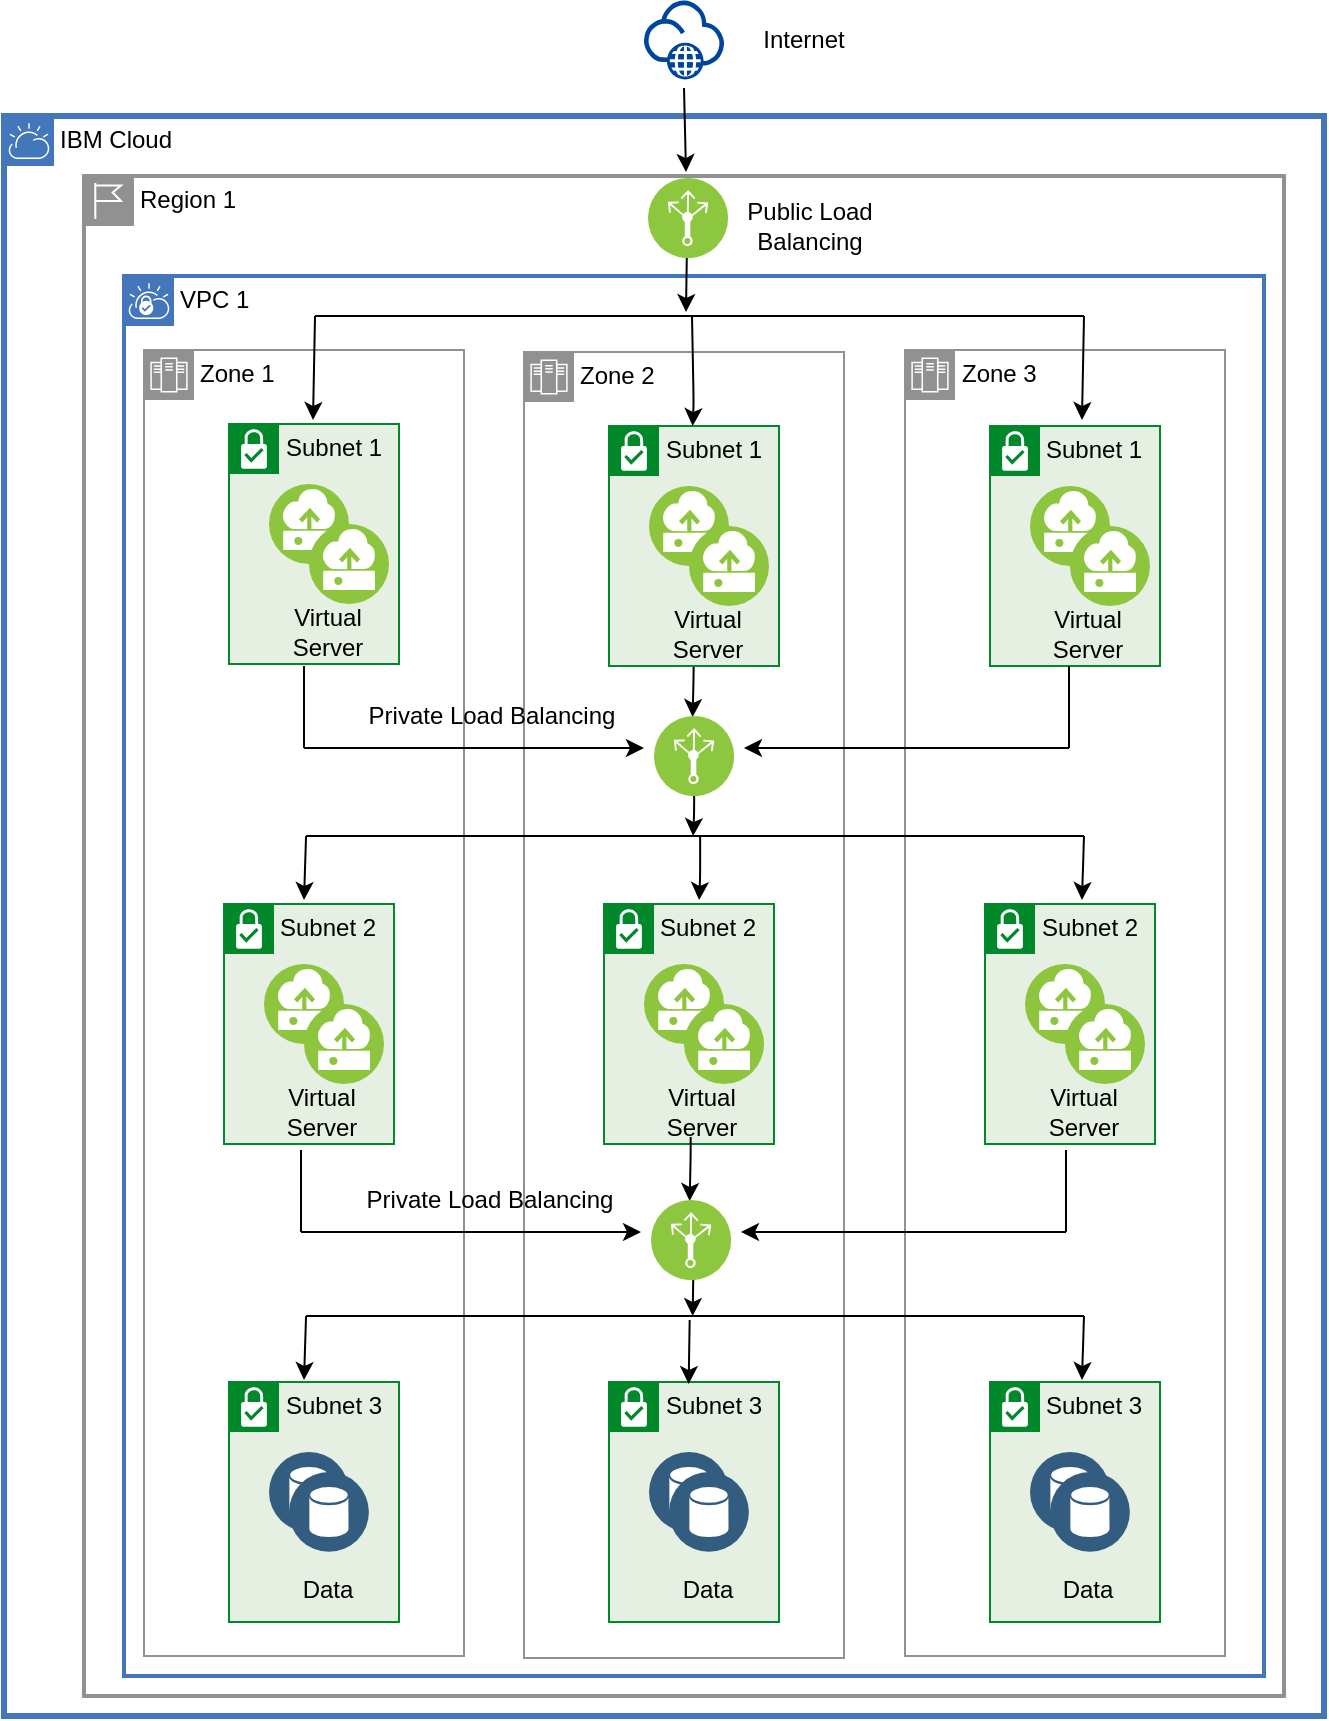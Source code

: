 <mxfile version="14.1.8" type="device"><diagram id="bMfHXcnNPN3_OucriJFl" name="Page-1"><mxGraphModel dx="1892" dy="1212" grid="1" gridSize="10" guides="1" tooltips="1" connect="1" arrows="1" fold="1" page="1" pageScale="1" pageWidth="850" pageHeight="1100" math="0" shadow="0"><root><mxCell id="0"/><mxCell id="1" parent="0"/><mxCell id="eAFBiKD7RNFGKM0IEdyn-159" value="" style="group" vertex="1" connectable="0" parent="1"><mxGeometry x="130" y="132" width="660" height="858" as="geometry"/></mxCell><mxCell id="eAFBiKD7RNFGKM0IEdyn-106" value="&lt;font color=&quot;#000000&quot;&gt;Zone 3&lt;/font&gt;" style="shape=mxgraph.ibm.box;prType=zone;fontStyle=0;verticalAlign=top;align=left;spacingLeft=32;spacingTop=4;rounded=0;whiteSpace=wrap;html=1;strokeColor=#919191;strokeWidth=1;dashed=0;container=0;spacing=-4;collapsible=0;expand=0;recursiveResize=0;fontSize=12;fontColor=#FFFFFF;fillColor=none;" vertex="1" parent="eAFBiKD7RNFGKM0IEdyn-159"><mxGeometry x="450.5" y="175" width="160" height="653" as="geometry"/></mxCell><mxCell id="55" value="&lt;font color=&quot;#000000&quot;&gt;Zone 2&lt;/font&gt;" style="shape=mxgraph.ibm.box;prType=zone;fontStyle=0;verticalAlign=top;align=left;spacingLeft=32;spacingTop=4;rounded=0;whiteSpace=wrap;html=1;strokeColor=#919191;strokeWidth=1;dashed=0;container=0;spacing=-4;collapsible=0;expand=0;recursiveResize=0;fontSize=12;fontColor=#FFFFFF;fillColor=none;" parent="eAFBiKD7RNFGKM0IEdyn-159" vertex="1"><mxGeometry x="260" y="176" width="160" height="653" as="geometry"/></mxCell><mxCell id="3" value="IBM Cloud" style="shape=mxgraph.ibm.box;prType=cloud;fontStyle=0;verticalAlign=top;align=left;spacingLeft=32;spacingTop=4;fillColor=none;rounded=0;whiteSpace=wrap;html=1;strokeColor=#4376BB;strokeWidth=3;dashed=0;container=0;spacing=-4;collapsible=0;expand=0;recursiveResize=0;fontSize=12;fontColor=#000000;" parent="eAFBiKD7RNFGKM0IEdyn-159" vertex="1"><mxGeometry y="58" width="660" height="800" as="geometry"/></mxCell><mxCell id="4" value="Region 1" style="shape=mxgraph.ibm.box;prType=region;fontStyle=0;verticalAlign=top;align=left;spacingLeft=32;spacingTop=4;fillColor=none;rounded=0;whiteSpace=wrap;html=1;strokeColor=#919191;strokeWidth=2;dashed=0;container=0;spacing=-4;collapsible=0;expand=0;recursiveResize=0;fontSize=12;fontColor=#000000;" parent="eAFBiKD7RNFGKM0IEdyn-159" vertex="1"><mxGeometry x="40" y="88" width="600" height="760" as="geometry"/></mxCell><mxCell id="6" value="VPC 1" style="shape=mxgraph.ibm.box;prType=vpc;fontStyle=0;verticalAlign=top;align=left;spacingLeft=32;spacingTop=4;fillColor=none;rounded=0;whiteSpace=wrap;html=1;strokeColor=#4376BB;strokeWidth=2;dashed=0;container=0;spacing=-4;collapsible=0;expand=0;recursiveResize=0;fontSize=12;fontColor=#000000;" parent="eAFBiKD7RNFGKM0IEdyn-159" vertex="1"><mxGeometry x="60" y="138" width="570" height="700" as="geometry"/></mxCell><mxCell id="9" value="&lt;font color=&quot;#000000&quot;&gt;Zone 1&lt;/font&gt;" style="shape=mxgraph.ibm.box;prType=zone;fontStyle=0;verticalAlign=top;align=left;spacingLeft=32;spacingTop=4;rounded=0;whiteSpace=wrap;html=1;strokeColor=#919191;strokeWidth=1;dashed=0;container=0;spacing=-4;collapsible=0;expand=0;recursiveResize=0;fontSize=12;fontColor=#FFFFFF;fillColor=none;" parent="eAFBiKD7RNFGKM0IEdyn-159" vertex="1"><mxGeometry x="70" y="175" width="160" height="653" as="geometry"/></mxCell><mxCell id="eAFBiKD7RNFGKM0IEdyn-119" value="" style="endArrow=classic;html=1;strokeColor=#000000;strokeWidth=1;fontSize=12;fontColor=#FFFFFF;" edge="1" parent="eAFBiKD7RNFGKM0IEdyn-159"><mxGeometry width="50" height="50" relative="1" as="geometry"><mxPoint x="345.08" y="386" as="sourcePoint"/><mxPoint x="344.58" y="418" as="targetPoint"/><Array as="points"><mxPoint x="345.08" y="406"/></Array></mxGeometry></mxCell><mxCell id="eAFBiKD7RNFGKM0IEdyn-107" value="" style="endArrow=classic;html=1;strokeColor=#000000;strokeWidth=1;fontSize=12;fontColor=#FFFFFF;" edge="1" parent="eAFBiKD7RNFGKM0IEdyn-159"><mxGeometry width="50" height="50" relative="1" as="geometry"><mxPoint x="344.83" y="626" as="sourcePoint"/><mxPoint x="344.33" y="658" as="targetPoint"/></mxGeometry></mxCell><mxCell id="eAFBiKD7RNFGKM0IEdyn-142" value="" style="endArrow=classic;html=1;strokeColor=#000000;strokeWidth=1;fontSize=12;fontColor=#FFFFFF;" edge="1" parent="eAFBiKD7RNFGKM0IEdyn-159"><mxGeometry width="50" height="50" as="geometry"><mxPoint x="344.83" y="326.5" as="sourcePoint"/><mxPoint x="344.33" y="358.5" as="targetPoint"/><Array as="points"><mxPoint x="344.83" y="336.5"/></Array></mxGeometry></mxCell><mxCell id="7" value="" style="aspect=fixed;perimeter=ellipsePerimeter;html=1;align=center;shadow=0;dashed=0;fontColor=#4277BB;labelBackgroundColor=#ffffff;fontSize=12;spacingTop=3;image;image=img/lib/ibm/vpc/Internet.svg;strokeColor=#0000FF;strokeWidth=1;fillColor=#B3B3B3;" parent="eAFBiKD7RNFGKM0IEdyn-159" vertex="1"><mxGeometry x="320" width="40" height="40" as="geometry"/></mxCell><mxCell id="101" value="" style="endArrow=classic;html=1;strokeColor=#000000;strokeWidth=1;fontSize=12;fontColor=#FFFFFF;" parent="eAFBiKD7RNFGKM0IEdyn-159" edge="1"><mxGeometry x="100" width="50" height="50" as="geometry"><mxPoint x="341.5" y="121" as="sourcePoint"/><mxPoint x="341" y="156" as="targetPoint"/></mxGeometry></mxCell><mxCell id="102" value="" style="endArrow=classic;html=1;strokeColor=#000000;strokeWidth=1;fontSize=12;fontColor=#FFFFFF;exitX=0.5;exitY=1;exitDx=0;exitDy=0;" parent="eAFBiKD7RNFGKM0IEdyn-159" edge="1"><mxGeometry x="100" width="50" height="50" as="geometry"><mxPoint x="340" y="44" as="sourcePoint"/><mxPoint x="341" y="86" as="targetPoint"/></mxGeometry></mxCell><mxCell id="103" value="Internet" style="text;html=1;strokeColor=none;fillColor=none;align=center;verticalAlign=middle;whiteSpace=wrap;rounded=0;fontSize=12;" parent="eAFBiKD7RNFGKM0IEdyn-159" vertex="1"><mxGeometry x="360" y="10" width="80" height="20" as="geometry"/></mxCell><mxCell id="5" value="Public Load Balancing" style="text;html=1;strokeColor=none;fillColor=none;align=center;verticalAlign=middle;whiteSpace=wrap;rounded=0;fontSize=12;" parent="eAFBiKD7RNFGKM0IEdyn-159" vertex="1"><mxGeometry x="363" y="103" width="80" height="20" as="geometry"/></mxCell><mxCell id="3Z4aaOJt_DQNLJYjF0p8-104" value="" style="aspect=fixed;perimeter=ellipsePerimeter;html=1;align=center;shadow=0;dashed=0;fontColor=#4277BB;labelBackgroundColor=#ffffff;fontSize=12;spacingTop=3;image;image=img/lib/ibm/infrastructure/load_balancing_routing.svg;strokeColor=#0000FF;fillColor=#B3B3B3;strokeWidth=1;" parent="eAFBiKD7RNFGKM0IEdyn-159" vertex="1"><mxGeometry x="317" y="89" width="50" height="40" as="geometry"/></mxCell><mxCell id="47" value="&lt;font color=&quot;#000000&quot;&gt;Private Load Balancing&lt;/font&gt;" style="text;html=1;strokeColor=none;fillColor=none;align=center;verticalAlign=middle;whiteSpace=wrap;rounded=0;fontSize=12;fontColor=#FFFFFF;" parent="eAFBiKD7RNFGKM0IEdyn-159" vertex="1"><mxGeometry x="179" y="338" width="130" height="40" as="geometry"/></mxCell><mxCell id="3Z4aaOJt_DQNLJYjF0p8-105" value="" style="group" parent="eAFBiKD7RNFGKM0IEdyn-159" vertex="1" connectable="0"><mxGeometry x="119" y="208" width="85" height="120" as="geometry"/></mxCell><mxCell id="28" value="" style="group" parent="3Z4aaOJt_DQNLJYjF0p8-105" vertex="1" connectable="0"><mxGeometry width="85" height="120" as="geometry"/></mxCell><mxCell id="29" value="" style="group" parent="28" vertex="1" connectable="0"><mxGeometry width="85" height="120" as="geometry"/></mxCell><mxCell id="30" value="" style="group;container=1;" parent="29" vertex="1" connectable="0"><mxGeometry width="85" height="120" as="geometry"/></mxCell><mxCell id="31" value="" style="group" parent="30" vertex="1" connectable="0"><mxGeometry x="-6.5" y="4" width="85" height="120" as="geometry"/></mxCell><mxCell id="32" value="" style="group" parent="31" vertex="1" connectable="0"><mxGeometry width="85" height="120" as="geometry"/></mxCell><mxCell id="33" value="&lt;font color=&quot;#000000&quot;&gt;Subnet 1&lt;/font&gt;" style="shape=mxgraph.ibm.box;prType=subnet;fontStyle=0;verticalAlign=top;align=left;spacingLeft=32;spacingTop=4;fillColor=#E6F0E2;rounded=0;whiteSpace=wrap;html=1;strokeColor=#00882B;strokeWidth=1;dashed=0;container=1;spacing=-4;collapsible=0;expand=0;recursiveResize=0;fontSize=12;fontColor=#FFFFFF;" parent="32" vertex="1"><mxGeometry width="85" height="120" as="geometry"/></mxCell><mxCell id="34" value="" style="group" parent="32" vertex="1" connectable="0"><mxGeometry x="15" y="30" width="70" height="80" as="geometry"/></mxCell><mxCell id="35" value="" style="aspect=fixed;perimeter=ellipsePerimeter;html=1;align=center;shadow=0;dashed=0;fontColor=#4277BB;labelBackgroundColor=#ffffff;fontSize=12;spacingTop=3;image;image=img/lib/ibm/vpc/Instance.svg;strokeColor=#0000FF;fillColor=#B3B3B3;" parent="34" vertex="1"><mxGeometry width="50" height="40" as="geometry"/></mxCell><mxCell id="36" value="" style="aspect=fixed;perimeter=ellipsePerimeter;html=1;align=center;shadow=0;dashed=0;fontColor=#4277BB;labelBackgroundColor=#ffffff;fontSize=12;spacingTop=3;image;image=img/lib/ibm/vpc/Instance.svg;strokeColor=#0000FF;fillColor=#B3B3B3;" parent="34" vertex="1"><mxGeometry x="20" y="20" width="50" height="40" as="geometry"/></mxCell><mxCell id="37" value="&lt;font color=&quot;#000000&quot;&gt;Virtual Server&lt;/font&gt;" style="text;html=1;strokeColor=none;fillColor=none;align=center;verticalAlign=middle;whiteSpace=wrap;rounded=0;fontSize=12;fontColor=#FFFFFF;" parent="34" vertex="1"><mxGeometry x="14" y="64" width="40" height="20" as="geometry"/></mxCell><mxCell id="3Z4aaOJt_DQNLJYjF0p8-107" value="" style="group" parent="eAFBiKD7RNFGKM0IEdyn-159" vertex="1" connectable="0"><mxGeometry x="154.5" y="158" width="385.5" height="52" as="geometry"/></mxCell><mxCell id="100" value="" style="endArrow=none;html=1;strokeColor=#000000;strokeWidth=1;fontSize=12;fontColor=#FFFFFF;" parent="3Z4aaOJt_DQNLJYjF0p8-107" edge="1"><mxGeometry width="50" height="50" relative="1" as="geometry"><mxPoint x="1.012" as="sourcePoint"/><mxPoint x="385.5" as="targetPoint"/></mxGeometry></mxCell><mxCell id="97" value="" style="endArrow=classic;html=1;strokeColor=#000000;strokeWidth=1;fontSize=12;fontColor=#FFFFFF;" parent="3Z4aaOJt_DQNLJYjF0p8-107" edge="1"><mxGeometry width="50" height="50" relative="1" as="geometry"><mxPoint x="385.5" as="sourcePoint"/><mxPoint x="384.488" y="52" as="targetPoint"/></mxGeometry></mxCell><mxCell id="51" value="" style="endArrow=classic;html=1;strokeColor=#000000;strokeWidth=1;fontSize=12;fontColor=#FFFFFF;" parent="3Z4aaOJt_DQNLJYjF0p8-107" edge="1"><mxGeometry width="50" height="50" relative="1" as="geometry"><mxPoint x="1.012" as="sourcePoint"/><mxPoint y="52" as="targetPoint"/></mxGeometry></mxCell><mxCell id="3Z4aaOJt_DQNLJYjF0p8-108" value="" style="group" parent="eAFBiKD7RNFGKM0IEdyn-159" vertex="1" connectable="0"><mxGeometry x="150" y="658" width="390" height="32" as="geometry"/></mxCell><mxCell id="3Z4aaOJt_DQNLJYjF0p8-109" value="" style="endArrow=none;html=1;strokeColor=#000000;strokeWidth=1;fontSize=12;fontColor=#FFFFFF;" parent="3Z4aaOJt_DQNLJYjF0p8-108" edge="1"><mxGeometry width="50" height="50" relative="1" as="geometry"><mxPoint x="1.024" as="sourcePoint"/><mxPoint x="390" as="targetPoint"/></mxGeometry></mxCell><mxCell id="3Z4aaOJt_DQNLJYjF0p8-110" value="" style="endArrow=classic;html=1;strokeColor=#000000;strokeWidth=1;fontSize=12;fontColor=#FFFFFF;" parent="3Z4aaOJt_DQNLJYjF0p8-108" edge="1"><mxGeometry width="50" height="50" relative="1" as="geometry"><mxPoint x="390" as="sourcePoint"/><mxPoint x="388.976" y="32" as="targetPoint"/></mxGeometry></mxCell><mxCell id="3Z4aaOJt_DQNLJYjF0p8-112" value="" style="endArrow=classic;html=1;strokeColor=#000000;strokeWidth=1;fontSize=12;fontColor=#FFFFFF;" parent="3Z4aaOJt_DQNLJYjF0p8-108" edge="1"><mxGeometry width="50" height="50" relative="1" as="geometry"><mxPoint x="1.024" as="sourcePoint"/><mxPoint y="32" as="targetPoint"/></mxGeometry></mxCell><mxCell id="3Z4aaOJt_DQNLJYjF0p8-113" value="" style="group" parent="eAFBiKD7RNFGKM0IEdyn-159" vertex="1" connectable="0"><mxGeometry x="309" y="213" width="85" height="120" as="geometry"/></mxCell><mxCell id="74" value="" style="group" parent="3Z4aaOJt_DQNLJYjF0p8-113" vertex="1" connectable="0"><mxGeometry width="85" height="120" as="geometry"/></mxCell><mxCell id="75" value="" style="group" parent="74" vertex="1" connectable="0"><mxGeometry width="85" height="120" as="geometry"/></mxCell><mxCell id="76" value="" style="group;container=1;" parent="75" vertex="1" connectable="0"><mxGeometry width="85" height="120" as="geometry"/></mxCell><mxCell id="77" value="" style="group" parent="76" vertex="1" connectable="0"><mxGeometry x="-6.5" width="85" height="120" as="geometry"/></mxCell><mxCell id="78" value="" style="group" parent="77" vertex="1" connectable="0"><mxGeometry width="85" height="120" as="geometry"/></mxCell><mxCell id="79" value="&lt;font color=&quot;#000000&quot;&gt;Subnet 1&lt;/font&gt;" style="shape=mxgraph.ibm.box;prType=subnet;fontStyle=0;verticalAlign=top;align=left;spacingLeft=32;spacingTop=4;fillColor=#E6F0E2;rounded=0;whiteSpace=wrap;html=1;strokeColor=#00882B;strokeWidth=1;dashed=0;container=1;spacing=-4;collapsible=0;expand=0;recursiveResize=0;fontSize=12;fontColor=#FFFFFF;" parent="78" vertex="1"><mxGeometry width="85" height="120" as="geometry"/></mxCell><mxCell id="80" value="" style="group" parent="78" vertex="1" connectable="0"><mxGeometry x="15" y="30" width="70" height="80" as="geometry"/></mxCell><mxCell id="81" value="" style="aspect=fixed;perimeter=ellipsePerimeter;html=1;align=center;shadow=0;dashed=0;fontColor=#4277BB;labelBackgroundColor=#ffffff;fontSize=12;spacingTop=3;image;image=img/lib/ibm/vpc/Instance.svg;strokeColor=#0000FF;fillColor=#B3B3B3;" parent="80" vertex="1"><mxGeometry width="50" height="40" as="geometry"/></mxCell><mxCell id="82" value="" style="aspect=fixed;perimeter=ellipsePerimeter;html=1;align=center;shadow=0;dashed=0;fontColor=#4277BB;labelBackgroundColor=#ffffff;fontSize=12;spacingTop=3;image;image=img/lib/ibm/vpc/Instance.svg;strokeColor=#0000FF;fillColor=#B3B3B3;" parent="80" vertex="1"><mxGeometry x="20" y="20" width="50" height="40" as="geometry"/></mxCell><mxCell id="83" value="&lt;font color=&quot;#000000&quot;&gt;Virtual Server&lt;/font&gt;" style="text;html=1;strokeColor=none;fillColor=none;align=center;verticalAlign=middle;whiteSpace=wrap;rounded=0;fontSize=12;fontColor=#FFFFFF;" parent="80" vertex="1"><mxGeometry x="14" y="64" width="40" height="20" as="geometry"/></mxCell><mxCell id="3Z4aaOJt_DQNLJYjF0p8-114" value="" style="group" parent="eAFBiKD7RNFGKM0IEdyn-159" vertex="1" connectable="0"><mxGeometry x="150" y="418" width="390" height="32" as="geometry"/></mxCell><mxCell id="3Z4aaOJt_DQNLJYjF0p8-115" value="" style="endArrow=none;html=1;strokeColor=#000000;strokeWidth=1;fontSize=12;fontColor=#FFFFFF;" parent="3Z4aaOJt_DQNLJYjF0p8-114" edge="1"><mxGeometry width="50" height="50" relative="1" as="geometry"><mxPoint x="1.024" as="sourcePoint"/><mxPoint x="390" as="targetPoint"/></mxGeometry></mxCell><mxCell id="3Z4aaOJt_DQNLJYjF0p8-116" value="" style="endArrow=classic;html=1;strokeColor=#000000;strokeWidth=1;fontSize=12;fontColor=#FFFFFF;" parent="3Z4aaOJt_DQNLJYjF0p8-114" edge="1"><mxGeometry width="50" height="50" relative="1" as="geometry"><mxPoint x="390" as="sourcePoint"/><mxPoint x="388.976" y="32" as="targetPoint"/></mxGeometry></mxCell><mxCell id="3Z4aaOJt_DQNLJYjF0p8-117" value="" style="endArrow=classic;html=1;strokeColor=#000000;strokeWidth=1;fontSize=12;fontColor=#FFFFFF;" parent="3Z4aaOJt_DQNLJYjF0p8-114" edge="1"><mxGeometry width="50" height="50" relative="1" as="geometry"><mxPoint x="1.024" as="sourcePoint"/><mxPoint y="32" as="targetPoint"/></mxGeometry></mxCell><mxCell id="3Z4aaOJt_DQNLJYjF0p8-123" value="" style="group" parent="eAFBiKD7RNFGKM0IEdyn-159" vertex="1" connectable="0"><mxGeometry x="120" y="452" width="275" height="120" as="geometry"/></mxCell><mxCell id="38" value="" style="group" parent="3Z4aaOJt_DQNLJYjF0p8-123" vertex="1" connectable="0"><mxGeometry width="85" height="120" as="geometry"/></mxCell><mxCell id="39" value="" style="group;container=1;" parent="38" vertex="1" connectable="0"><mxGeometry width="85" height="120" as="geometry"/></mxCell><mxCell id="40" value="" style="group" parent="39" vertex="1" connectable="0"><mxGeometry width="85" height="120" as="geometry"/></mxCell><mxCell id="41" value="" style="group" parent="40" vertex="1" connectable="0"><mxGeometry x="-10" width="85" height="120" as="geometry"/></mxCell><mxCell id="42" value="&lt;font color=&quot;#000000&quot;&gt;Subnet 2&lt;/font&gt;" style="shape=mxgraph.ibm.box;prType=subnet;fontStyle=0;verticalAlign=top;align=left;spacingLeft=32;spacingTop=4;fillColor=#E6F0E2;rounded=0;whiteSpace=wrap;html=1;strokeColor=#00882B;strokeWidth=1;dashed=0;container=1;spacing=-4;collapsible=0;expand=0;recursiveResize=0;fontSize=12;fontColor=#FFFFFF;" parent="41" vertex="1"><mxGeometry width="85" height="120" as="geometry"/></mxCell><mxCell id="43" value="" style="group" parent="41" vertex="1" connectable="0"><mxGeometry x="15" y="30" width="70" height="80" as="geometry"/></mxCell><mxCell id="44" value="" style="aspect=fixed;perimeter=ellipsePerimeter;html=1;align=center;shadow=0;dashed=0;fontColor=#4277BB;labelBackgroundColor=#ffffff;fontSize=12;spacingTop=3;image;image=img/lib/ibm/vpc/Instance.svg;strokeColor=#0000FF;fillColor=#B3B3B3;" parent="43" vertex="1"><mxGeometry width="50" height="40" as="geometry"/></mxCell><mxCell id="45" value="" style="aspect=fixed;perimeter=ellipsePerimeter;html=1;align=center;shadow=0;dashed=0;fontColor=#4277BB;labelBackgroundColor=#ffffff;fontSize=12;spacingTop=3;image;image=img/lib/ibm/vpc/Instance.svg;strokeColor=#0000FF;fillColor=#B3B3B3;" parent="43" vertex="1"><mxGeometry x="20" y="20" width="50" height="40" as="geometry"/></mxCell><mxCell id="46" value="&lt;font color=&quot;#000000&quot;&gt;Virtual Server&lt;/font&gt;" style="text;html=1;strokeColor=none;fillColor=none;align=center;verticalAlign=middle;whiteSpace=wrap;rounded=0;fontSize=12;fontColor=#FFFFFF;" parent="43" vertex="1"><mxGeometry x="14" y="64" width="40" height="20" as="geometry"/></mxCell><mxCell id="84" value="" style="group" parent="3Z4aaOJt_DQNLJYjF0p8-123" vertex="1" connectable="0"><mxGeometry x="190" width="85" height="120" as="geometry"/></mxCell><mxCell id="85" value="" style="group;container=1;" parent="84" vertex="1" connectable="0"><mxGeometry width="85" height="120" as="geometry"/></mxCell><mxCell id="86" value="" style="group" parent="85" vertex="1" connectable="0"><mxGeometry width="85" height="120" as="geometry"/></mxCell><mxCell id="87" value="" style="group" parent="86" vertex="1" connectable="0"><mxGeometry x="-10" width="85" height="120" as="geometry"/></mxCell><mxCell id="88" value="&lt;font color=&quot;#000000&quot;&gt;Subnet 2&lt;/font&gt;" style="shape=mxgraph.ibm.box;prType=subnet;fontStyle=0;verticalAlign=top;align=left;spacingLeft=32;spacingTop=4;fillColor=#E6F0E2;rounded=0;whiteSpace=wrap;html=1;strokeColor=#00882B;strokeWidth=1;dashed=0;container=1;spacing=-4;collapsible=0;expand=0;recursiveResize=0;fontSize=12;fontColor=#FFFFFF;" parent="87" vertex="1"><mxGeometry width="85" height="120" as="geometry"/></mxCell><mxCell id="89" value="" style="group" parent="87" vertex="1" connectable="0"><mxGeometry x="15" y="30" width="70" height="80" as="geometry"/></mxCell><mxCell id="90" value="" style="aspect=fixed;perimeter=ellipsePerimeter;html=1;align=center;shadow=0;dashed=0;fontColor=#4277BB;labelBackgroundColor=#ffffff;fontSize=12;spacingTop=3;image;image=img/lib/ibm/vpc/Instance.svg;strokeColor=#0000FF;fillColor=#B3B3B3;" parent="89" vertex="1"><mxGeometry width="50" height="40" as="geometry"/></mxCell><mxCell id="91" value="" style="aspect=fixed;perimeter=ellipsePerimeter;html=1;align=center;shadow=0;dashed=0;fontColor=#4277BB;labelBackgroundColor=#ffffff;fontSize=12;spacingTop=3;image;image=img/lib/ibm/vpc/Instance.svg;strokeColor=#0000FF;fillColor=#B3B3B3;" parent="89" vertex="1"><mxGeometry x="20" y="20" width="50" height="40" as="geometry"/></mxCell><mxCell id="92" value="&lt;font color=&quot;#000000&quot;&gt;Virtual Server&lt;/font&gt;" style="text;html=1;strokeColor=none;fillColor=none;align=center;verticalAlign=middle;whiteSpace=wrap;rounded=0;fontSize=12;fontColor=#FFFFFF;" parent="89" vertex="1"><mxGeometry x="14" y="64" width="40" height="20" as="geometry"/></mxCell><mxCell id="13" value="" style="aspect=fixed;perimeter=ellipsePerimeter;html=1;align=center;shadow=0;dashed=0;fontColor=#4277BB;labelBackgroundColor=#ffffff;fontSize=12;spacingTop=3;image;image=img/lib/ibm/infrastructure/load_balancing_routing.svg;strokeColor=#0000FF;fillColor=#B3B3B3;strokeWidth=1;" parent="eAFBiKD7RNFGKM0IEdyn-159" vertex="1"><mxGeometry x="320" y="358" width="50" height="40" as="geometry"/></mxCell><mxCell id="3Z4aaOJt_DQNLJYjF0p8-136" value="" style="group" parent="eAFBiKD7RNFGKM0IEdyn-159" vertex="1" connectable="0"><mxGeometry x="150" y="333" width="170" height="41" as="geometry"/></mxCell><mxCell id="3Z4aaOJt_DQNLJYjF0p8-134" value="" style="endArrow=none;html=1;strokeColor=#000000;strokeWidth=1;fontSize=12;fontColor=#FFFFFF;" parent="3Z4aaOJt_DQNLJYjF0p8-136" edge="1"><mxGeometry width="50" height="50" relative="1" as="geometry"><mxPoint as="sourcePoint"/><mxPoint y="41" as="targetPoint"/></mxGeometry></mxCell><mxCell id="3Z4aaOJt_DQNLJYjF0p8-135" value="" style="endArrow=classic;html=1;strokeColor=#000000;strokeWidth=1;fontSize=12;fontColor=#FFFFFF;" parent="3Z4aaOJt_DQNLJYjF0p8-136" edge="1"><mxGeometry width="50" height="50" relative="1" as="geometry"><mxPoint y="41" as="sourcePoint"/><mxPoint x="170" y="41" as="targetPoint"/></mxGeometry></mxCell><mxCell id="3Z4aaOJt_DQNLJYjF0p8-149" value="" style="group" parent="eAFBiKD7RNFGKM0IEdyn-159" vertex="1" connectable="0"><mxGeometry x="118.5" y="691" width="275" height="120" as="geometry"/></mxCell><mxCell id="18" value="" style="group;container=1;" parent="3Z4aaOJt_DQNLJYjF0p8-149" vertex="1" connectable="0"><mxGeometry width="85" height="120" as="geometry"/></mxCell><mxCell id="19" value="" style="group" parent="18" vertex="1" connectable="0"><mxGeometry x="-6" width="85" height="120" as="geometry"/></mxCell><mxCell id="20" value="" style="group" parent="19" vertex="1" connectable="0"><mxGeometry width="85" height="120" as="geometry"/></mxCell><mxCell id="21" value="" style="group" parent="20" vertex="1" connectable="0"><mxGeometry width="85" height="120" as="geometry"/></mxCell><mxCell id="22" value="&lt;font color=&quot;#000000&quot;&gt;Subnet 3&lt;/font&gt;" style="shape=mxgraph.ibm.box;prType=subnet;fontStyle=0;verticalAlign=top;align=left;spacingLeft=32;spacingTop=4;fillColor=#E6F0E2;rounded=0;whiteSpace=wrap;html=1;strokeColor=#00882B;strokeWidth=1;dashed=0;container=1;spacing=-4;collapsible=0;expand=0;recursiveResize=0;fontSize=12;fontColor=#FFFFFF;" parent="21" vertex="1"><mxGeometry width="85" height="120" as="geometry"/></mxCell><mxCell id="23" value="" style="group" parent="22" vertex="1" connectable="0"><mxGeometry x="15" y="35" width="60" height="50" as="geometry"/></mxCell><mxCell id="24" value="" style="aspect=fixed;perimeter=ellipsePerimeter;html=1;align=center;shadow=0;dashed=0;fontColor=#4277BB;labelBackgroundColor=#ffffff;fontSize=12;spacingTop=3;image;image=img/lib/ibm/data/data_services.svg;strokeColor=#0000FF;fillColor=#B3B3B3;" parent="23" vertex="1"><mxGeometry width="50" height="40" as="geometry"/></mxCell><mxCell id="25" value="" style="aspect=fixed;perimeter=ellipsePerimeter;html=1;align=center;shadow=0;dashed=0;fontColor=#4277BB;labelBackgroundColor=#ffffff;fontSize=12;spacingTop=3;image;image=img/lib/ibm/data/data_services.svg;strokeColor=#0000FF;fillColor=#B3B3B3;" parent="23" vertex="1"><mxGeometry x="10" y="10" width="50" height="40" as="geometry"/></mxCell><mxCell id="26" value="" style="group" parent="21" vertex="1" connectable="0"><mxGeometry x="15" y="30" width="70" height="80" as="geometry"/></mxCell><mxCell id="27" value="&lt;font color=&quot;#000000&quot;&gt;Data&lt;/font&gt;" style="text;html=1;strokeColor=none;fillColor=none;align=center;verticalAlign=middle;whiteSpace=wrap;rounded=0;fontSize=12;fontColor=#FFFFFF;" parent="26" vertex="1"><mxGeometry x="14" y="64" width="40" height="20" as="geometry"/></mxCell><mxCell id="64" value="" style="group;container=1;" parent="3Z4aaOJt_DQNLJYjF0p8-149" vertex="1" connectable="0"><mxGeometry x="190" width="85" height="120" as="geometry"/></mxCell><mxCell id="65" value="" style="group" parent="64" vertex="1" connectable="0"><mxGeometry x="-6" width="85" height="120" as="geometry"/></mxCell><mxCell id="66" value="" style="group" parent="65" vertex="1" connectable="0"><mxGeometry width="85" height="120" as="geometry"/></mxCell><mxCell id="67" value="" style="group" parent="66" vertex="1" connectable="0"><mxGeometry width="85" height="120" as="geometry"/></mxCell><mxCell id="68" value="&lt;font color=&quot;#000000&quot;&gt;Subnet 3&lt;/font&gt;" style="shape=mxgraph.ibm.box;prType=subnet;fontStyle=0;verticalAlign=top;align=left;spacingLeft=32;spacingTop=4;fillColor=#E6F0E2;rounded=0;whiteSpace=wrap;html=1;strokeColor=#00882B;strokeWidth=1;dashed=0;container=1;spacing=-4;collapsible=0;expand=0;recursiveResize=0;fontSize=12;fontColor=#FFFFFF;" parent="67" vertex="1"><mxGeometry width="85" height="120" as="geometry"/></mxCell><mxCell id="69" value="" style="group" parent="68" vertex="1" connectable="0"><mxGeometry x="15" y="35" width="60" height="50" as="geometry"/></mxCell><mxCell id="70" value="" style="aspect=fixed;perimeter=ellipsePerimeter;html=1;align=center;shadow=0;dashed=0;fontColor=#4277BB;labelBackgroundColor=#ffffff;fontSize=12;spacingTop=3;image;image=img/lib/ibm/data/data_services.svg;strokeColor=#0000FF;fillColor=#B3B3B3;" parent="69" vertex="1"><mxGeometry width="50" height="40" as="geometry"/></mxCell><mxCell id="71" value="" style="aspect=fixed;perimeter=ellipsePerimeter;html=1;align=center;shadow=0;dashed=0;fontColor=#4277BB;labelBackgroundColor=#ffffff;fontSize=12;spacingTop=3;image;image=img/lib/ibm/data/data_services.svg;strokeColor=#0000FF;fillColor=#B3B3B3;" parent="69" vertex="1"><mxGeometry x="10" y="10" width="50" height="40" as="geometry"/></mxCell><mxCell id="72" value="" style="group" parent="67" vertex="1" connectable="0"><mxGeometry x="15" y="30" width="70" height="80" as="geometry"/></mxCell><mxCell id="73" value="&lt;font color=&quot;#000000&quot;&gt;Data&lt;/font&gt;" style="text;html=1;strokeColor=none;fillColor=none;align=center;verticalAlign=middle;whiteSpace=wrap;rounded=0;fontSize=12;fontColor=#FFFFFF;" parent="72" vertex="1"><mxGeometry x="14" y="64" width="40" height="20" as="geometry"/></mxCell><mxCell id="eAFBiKD7RNFGKM0IEdyn-108" value="" style="group" vertex="1" connectable="0" parent="eAFBiKD7RNFGKM0IEdyn-159"><mxGeometry x="499.5" y="213" width="85" height="120" as="geometry"/></mxCell><mxCell id="eAFBiKD7RNFGKM0IEdyn-109" value="" style="group" vertex="1" connectable="0" parent="eAFBiKD7RNFGKM0IEdyn-108"><mxGeometry width="85" height="120" as="geometry"/></mxCell><mxCell id="eAFBiKD7RNFGKM0IEdyn-110" value="" style="group" vertex="1" connectable="0" parent="eAFBiKD7RNFGKM0IEdyn-109"><mxGeometry width="85" height="120" as="geometry"/></mxCell><mxCell id="eAFBiKD7RNFGKM0IEdyn-111" value="" style="group;container=1;" vertex="1" connectable="0" parent="eAFBiKD7RNFGKM0IEdyn-110"><mxGeometry width="85" height="120" as="geometry"/></mxCell><mxCell id="eAFBiKD7RNFGKM0IEdyn-112" value="" style="group" vertex="1" connectable="0" parent="eAFBiKD7RNFGKM0IEdyn-111"><mxGeometry x="-6.5" width="85" height="120" as="geometry"/></mxCell><mxCell id="eAFBiKD7RNFGKM0IEdyn-113" value="" style="group" vertex="1" connectable="0" parent="eAFBiKD7RNFGKM0IEdyn-112"><mxGeometry width="85" height="120" as="geometry"/></mxCell><mxCell id="eAFBiKD7RNFGKM0IEdyn-114" value="&lt;font color=&quot;#000000&quot;&gt;Subnet 1&lt;/font&gt;" style="shape=mxgraph.ibm.box;prType=subnet;fontStyle=0;verticalAlign=top;align=left;spacingLeft=32;spacingTop=4;fillColor=#E6F0E2;rounded=0;whiteSpace=wrap;html=1;strokeColor=#00882B;strokeWidth=1;dashed=0;container=1;spacing=-4;collapsible=0;expand=0;recursiveResize=0;fontSize=12;fontColor=#FFFFFF;" vertex="1" parent="eAFBiKD7RNFGKM0IEdyn-113"><mxGeometry width="85" height="120" as="geometry"/></mxCell><mxCell id="eAFBiKD7RNFGKM0IEdyn-115" value="" style="group" vertex="1" connectable="0" parent="eAFBiKD7RNFGKM0IEdyn-113"><mxGeometry x="15" y="30" width="70" height="80" as="geometry"/></mxCell><mxCell id="eAFBiKD7RNFGKM0IEdyn-116" value="" style="aspect=fixed;perimeter=ellipsePerimeter;html=1;align=center;shadow=0;dashed=0;fontColor=#4277BB;labelBackgroundColor=#ffffff;fontSize=12;spacingTop=3;image;image=img/lib/ibm/vpc/Instance.svg;strokeColor=#0000FF;fillColor=#B3B3B3;" vertex="1" parent="eAFBiKD7RNFGKM0IEdyn-115"><mxGeometry width="50" height="40" as="geometry"/></mxCell><mxCell id="eAFBiKD7RNFGKM0IEdyn-117" value="" style="aspect=fixed;perimeter=ellipsePerimeter;html=1;align=center;shadow=0;dashed=0;fontColor=#4277BB;labelBackgroundColor=#ffffff;fontSize=12;spacingTop=3;image;image=img/lib/ibm/vpc/Instance.svg;strokeColor=#0000FF;fillColor=#B3B3B3;" vertex="1" parent="eAFBiKD7RNFGKM0IEdyn-115"><mxGeometry x="20" y="20" width="50" height="40" as="geometry"/></mxCell><mxCell id="eAFBiKD7RNFGKM0IEdyn-118" value="&lt;font color=&quot;#000000&quot;&gt;Virtual Server&lt;/font&gt;" style="text;html=1;strokeColor=none;fillColor=none;align=center;verticalAlign=middle;whiteSpace=wrap;rounded=0;fontSize=12;fontColor=#FFFFFF;" vertex="1" parent="eAFBiKD7RNFGKM0IEdyn-115"><mxGeometry x="14" y="64" width="40" height="20" as="geometry"/></mxCell><mxCell id="eAFBiKD7RNFGKM0IEdyn-120" value="" style="group" vertex="1" connectable="0" parent="eAFBiKD7RNFGKM0IEdyn-159"><mxGeometry x="500.5" y="452" width="85" height="120" as="geometry"/></mxCell><mxCell id="eAFBiKD7RNFGKM0IEdyn-121" value="" style="group;container=1;" vertex="1" connectable="0" parent="eAFBiKD7RNFGKM0IEdyn-120"><mxGeometry width="85" height="120" as="geometry"/></mxCell><mxCell id="eAFBiKD7RNFGKM0IEdyn-122" value="" style="group" vertex="1" connectable="0" parent="eAFBiKD7RNFGKM0IEdyn-121"><mxGeometry width="85" height="120" as="geometry"/></mxCell><mxCell id="eAFBiKD7RNFGKM0IEdyn-123" value="" style="group" vertex="1" connectable="0" parent="eAFBiKD7RNFGKM0IEdyn-122"><mxGeometry x="-10" width="85" height="120" as="geometry"/></mxCell><mxCell id="eAFBiKD7RNFGKM0IEdyn-124" value="&lt;font color=&quot;#000000&quot;&gt;Subnet 2&lt;/font&gt;" style="shape=mxgraph.ibm.box;prType=subnet;fontStyle=0;verticalAlign=top;align=left;spacingLeft=32;spacingTop=4;fillColor=#E6F0E2;rounded=0;whiteSpace=wrap;html=1;strokeColor=#00882B;strokeWidth=1;dashed=0;container=1;spacing=-4;collapsible=0;expand=0;recursiveResize=0;fontSize=12;fontColor=#FFFFFF;" vertex="1" parent="eAFBiKD7RNFGKM0IEdyn-123"><mxGeometry width="85" height="120" as="geometry"/></mxCell><mxCell id="eAFBiKD7RNFGKM0IEdyn-125" value="" style="group" vertex="1" connectable="0" parent="eAFBiKD7RNFGKM0IEdyn-123"><mxGeometry x="15" y="30" width="70" height="80" as="geometry"/></mxCell><mxCell id="eAFBiKD7RNFGKM0IEdyn-126" value="" style="aspect=fixed;perimeter=ellipsePerimeter;html=1;align=center;shadow=0;dashed=0;fontColor=#4277BB;labelBackgroundColor=#ffffff;fontSize=12;spacingTop=3;image;image=img/lib/ibm/vpc/Instance.svg;strokeColor=#0000FF;fillColor=#B3B3B3;" vertex="1" parent="eAFBiKD7RNFGKM0IEdyn-125"><mxGeometry width="50" height="40" as="geometry"/></mxCell><mxCell id="eAFBiKD7RNFGKM0IEdyn-127" value="" style="aspect=fixed;perimeter=ellipsePerimeter;html=1;align=center;shadow=0;dashed=0;fontColor=#4277BB;labelBackgroundColor=#ffffff;fontSize=12;spacingTop=3;image;image=img/lib/ibm/vpc/Instance.svg;strokeColor=#0000FF;fillColor=#B3B3B3;" vertex="1" parent="eAFBiKD7RNFGKM0IEdyn-125"><mxGeometry x="20" y="20" width="50" height="40" as="geometry"/></mxCell><mxCell id="eAFBiKD7RNFGKM0IEdyn-128" value="&lt;font color=&quot;#000000&quot;&gt;Virtual Server&lt;/font&gt;" style="text;html=1;strokeColor=none;fillColor=none;align=center;verticalAlign=middle;whiteSpace=wrap;rounded=0;fontSize=12;fontColor=#FFFFFF;" vertex="1" parent="eAFBiKD7RNFGKM0IEdyn-125"><mxGeometry x="14" y="64" width="40" height="20" as="geometry"/></mxCell><mxCell id="eAFBiKD7RNFGKM0IEdyn-129" value="" style="group" vertex="1" connectable="0" parent="eAFBiKD7RNFGKM0IEdyn-159"><mxGeometry x="370" y="333" width="162.5" height="41" as="geometry"/></mxCell><mxCell id="eAFBiKD7RNFGKM0IEdyn-130" value="" style="endArrow=none;html=1;strokeColor=#000000;strokeWidth=1;fontSize=12;fontColor=#FFFFFF;" edge="1" parent="eAFBiKD7RNFGKM0IEdyn-129"><mxGeometry width="50" height="50" relative="1" as="geometry"><mxPoint x="162.5" as="sourcePoint"/><mxPoint x="162.5" y="41" as="targetPoint"/></mxGeometry></mxCell><mxCell id="eAFBiKD7RNFGKM0IEdyn-131" value="" style="endArrow=classic;html=1;strokeColor=#000000;strokeWidth=1;fontSize=12;fontColor=#FFFFFF;" edge="1" parent="eAFBiKD7RNFGKM0IEdyn-129"><mxGeometry width="50" height="50" relative="1" as="geometry"><mxPoint x="162.5" y="41" as="sourcePoint"/><mxPoint y="41" as="targetPoint"/></mxGeometry></mxCell><mxCell id="eAFBiKD7RNFGKM0IEdyn-132" value="" style="group;container=1;" vertex="1" connectable="0" parent="eAFBiKD7RNFGKM0IEdyn-159"><mxGeometry x="499" y="691" width="85" height="120" as="geometry"/></mxCell><mxCell id="eAFBiKD7RNFGKM0IEdyn-133" value="" style="group" vertex="1" connectable="0" parent="eAFBiKD7RNFGKM0IEdyn-132"><mxGeometry x="-6" width="85" height="120" as="geometry"/></mxCell><mxCell id="eAFBiKD7RNFGKM0IEdyn-134" value="" style="group" vertex="1" connectable="0" parent="eAFBiKD7RNFGKM0IEdyn-133"><mxGeometry width="85" height="120" as="geometry"/></mxCell><mxCell id="eAFBiKD7RNFGKM0IEdyn-135" value="" style="group" vertex="1" connectable="0" parent="eAFBiKD7RNFGKM0IEdyn-134"><mxGeometry width="85" height="120" as="geometry"/></mxCell><mxCell id="eAFBiKD7RNFGKM0IEdyn-136" value="&lt;font color=&quot;#000000&quot;&gt;Subnet 3&lt;/font&gt;" style="shape=mxgraph.ibm.box;prType=subnet;fontStyle=0;verticalAlign=top;align=left;spacingLeft=32;spacingTop=4;fillColor=#E6F0E2;rounded=0;whiteSpace=wrap;html=1;strokeColor=#00882B;strokeWidth=1;dashed=0;container=1;spacing=-4;collapsible=0;expand=0;recursiveResize=0;fontSize=12;fontColor=#FFFFFF;" vertex="1" parent="eAFBiKD7RNFGKM0IEdyn-135"><mxGeometry width="85" height="120" as="geometry"/></mxCell><mxCell id="eAFBiKD7RNFGKM0IEdyn-137" value="" style="group" vertex="1" connectable="0" parent="eAFBiKD7RNFGKM0IEdyn-136"><mxGeometry x="15" y="35" width="60" height="50" as="geometry"/></mxCell><mxCell id="eAFBiKD7RNFGKM0IEdyn-138" value="" style="aspect=fixed;perimeter=ellipsePerimeter;html=1;align=center;shadow=0;dashed=0;fontColor=#4277BB;labelBackgroundColor=#ffffff;fontSize=12;spacingTop=3;image;image=img/lib/ibm/data/data_services.svg;strokeColor=#0000FF;fillColor=#B3B3B3;" vertex="1" parent="eAFBiKD7RNFGKM0IEdyn-137"><mxGeometry width="50" height="40" as="geometry"/></mxCell><mxCell id="eAFBiKD7RNFGKM0IEdyn-139" value="" style="aspect=fixed;perimeter=ellipsePerimeter;html=1;align=center;shadow=0;dashed=0;fontColor=#4277BB;labelBackgroundColor=#ffffff;fontSize=12;spacingTop=3;image;image=img/lib/ibm/data/data_services.svg;strokeColor=#0000FF;fillColor=#B3B3B3;" vertex="1" parent="eAFBiKD7RNFGKM0IEdyn-137"><mxGeometry x="10" y="10" width="50" height="40" as="geometry"/></mxCell><mxCell id="eAFBiKD7RNFGKM0IEdyn-140" value="" style="group" vertex="1" connectable="0" parent="eAFBiKD7RNFGKM0IEdyn-135"><mxGeometry x="15" y="30" width="70" height="80" as="geometry"/></mxCell><mxCell id="eAFBiKD7RNFGKM0IEdyn-141" value="&lt;font color=&quot;#000000&quot;&gt;Data&lt;/font&gt;" style="text;html=1;strokeColor=none;fillColor=none;align=center;verticalAlign=middle;whiteSpace=wrap;rounded=0;fontSize=12;fontColor=#FFFFFF;" vertex="1" parent="eAFBiKD7RNFGKM0IEdyn-140"><mxGeometry x="14" y="64" width="40" height="20" as="geometry"/></mxCell><mxCell id="eAFBiKD7RNFGKM0IEdyn-144" value="" style="endArrow=classic;html=1;strokeColor=#000000;strokeWidth=1;fontSize=12;fontColor=#FFFFFF;" edge="1" parent="eAFBiKD7RNFGKM0IEdyn-159"><mxGeometry x="-1.5" y="242" width="50" height="50" as="geometry"><mxPoint x="343.33" y="568.5" as="sourcePoint"/><mxPoint x="342.83" y="600.5" as="targetPoint"/><Array as="points"><mxPoint x="343.33" y="578.5"/></Array></mxGeometry></mxCell><mxCell id="eAFBiKD7RNFGKM0IEdyn-145" value="&lt;font color=&quot;#000000&quot;&gt;Private Load Balancing&lt;/font&gt;" style="text;html=1;strokeColor=none;fillColor=none;align=center;verticalAlign=middle;whiteSpace=wrap;rounded=0;fontSize=12;fontColor=#FFFFFF;" vertex="1" parent="eAFBiKD7RNFGKM0IEdyn-159"><mxGeometry x="177.5" y="580" width="130" height="40" as="geometry"/></mxCell><mxCell id="eAFBiKD7RNFGKM0IEdyn-148" value="" style="aspect=fixed;perimeter=ellipsePerimeter;html=1;align=center;shadow=0;dashed=0;fontColor=#4277BB;labelBackgroundColor=#ffffff;fontSize=12;spacingTop=3;image;image=img/lib/ibm/infrastructure/load_balancing_routing.svg;strokeColor=#0000FF;fillColor=#B3B3B3;strokeWidth=1;" vertex="1" parent="eAFBiKD7RNFGKM0IEdyn-159"><mxGeometry x="318.5" y="600" width="50" height="40" as="geometry"/></mxCell><mxCell id="eAFBiKD7RNFGKM0IEdyn-149" value="" style="group" vertex="1" connectable="0" parent="eAFBiKD7RNFGKM0IEdyn-159"><mxGeometry x="148.5" y="575" width="170" height="41" as="geometry"/></mxCell><mxCell id="eAFBiKD7RNFGKM0IEdyn-150" value="" style="endArrow=none;html=1;strokeColor=#000000;strokeWidth=1;fontSize=12;fontColor=#FFFFFF;" edge="1" parent="eAFBiKD7RNFGKM0IEdyn-149"><mxGeometry width="50" height="50" relative="1" as="geometry"><mxPoint as="sourcePoint"/><mxPoint y="41" as="targetPoint"/></mxGeometry></mxCell><mxCell id="eAFBiKD7RNFGKM0IEdyn-151" value="" style="endArrow=classic;html=1;strokeColor=#000000;strokeWidth=1;fontSize=12;fontColor=#FFFFFF;" edge="1" parent="eAFBiKD7RNFGKM0IEdyn-149"><mxGeometry width="50" height="50" relative="1" as="geometry"><mxPoint y="41" as="sourcePoint"/><mxPoint x="170" y="41" as="targetPoint"/></mxGeometry></mxCell><mxCell id="eAFBiKD7RNFGKM0IEdyn-153" value="" style="group" vertex="1" connectable="0" parent="eAFBiKD7RNFGKM0IEdyn-159"><mxGeometry x="368.5" y="575" width="162.5" height="41" as="geometry"/></mxCell><mxCell id="eAFBiKD7RNFGKM0IEdyn-154" value="" style="endArrow=none;html=1;strokeColor=#000000;strokeWidth=1;fontSize=12;fontColor=#FFFFFF;" edge="1" parent="eAFBiKD7RNFGKM0IEdyn-153"><mxGeometry width="50" height="50" relative="1" as="geometry"><mxPoint x="162.5" as="sourcePoint"/><mxPoint x="162.5" y="41" as="targetPoint"/></mxGeometry></mxCell><mxCell id="eAFBiKD7RNFGKM0IEdyn-155" value="" style="endArrow=classic;html=1;strokeColor=#000000;strokeWidth=1;fontSize=12;fontColor=#FFFFFF;" edge="1" parent="eAFBiKD7RNFGKM0IEdyn-153"><mxGeometry width="50" height="50" relative="1" as="geometry"><mxPoint x="162.5" y="41" as="sourcePoint"/><mxPoint y="41" as="targetPoint"/></mxGeometry></mxCell><mxCell id="eAFBiKD7RNFGKM0IEdyn-156" value="" style="endArrow=classic;html=1;strokeColor=#000000;strokeWidth=1;fontSize=12;fontColor=#FFFFFF;" edge="1" parent="eAFBiKD7RNFGKM0IEdyn-159"><mxGeometry width="50" height="50" relative="1" as="geometry"><mxPoint x="342.83" y="660" as="sourcePoint"/><mxPoint x="342.33" y="692" as="targetPoint"/></mxGeometry></mxCell><mxCell id="eAFBiKD7RNFGKM0IEdyn-157" value="" style="endArrow=classic;html=1;strokeColor=#000000;strokeWidth=1;fontSize=12;fontColor=#FFFFFF;" edge="1" parent="eAFBiKD7RNFGKM0IEdyn-159"><mxGeometry width="50" height="50" relative="1" as="geometry"><mxPoint x="348.08" y="418" as="sourcePoint"/><mxPoint x="347.58" y="450" as="targetPoint"/><Array as="points"><mxPoint x="348.08" y="438"/></Array></mxGeometry></mxCell><mxCell id="eAFBiKD7RNFGKM0IEdyn-158" value="" style="endArrow=classic;html=1;strokeColor=#000000;strokeWidth=1;fontSize=12;fontColor=#FFFFFF;" edge="1" parent="eAFBiKD7RNFGKM0IEdyn-159"><mxGeometry width="50" height="50" relative="1" as="geometry"><mxPoint x="344" y="158" as="sourcePoint"/><mxPoint x="344.33" y="213" as="targetPoint"/><Array as="points"><mxPoint x="344.83" y="201"/></Array></mxGeometry></mxCell></root></mxGraphModel></diagram></mxfile>